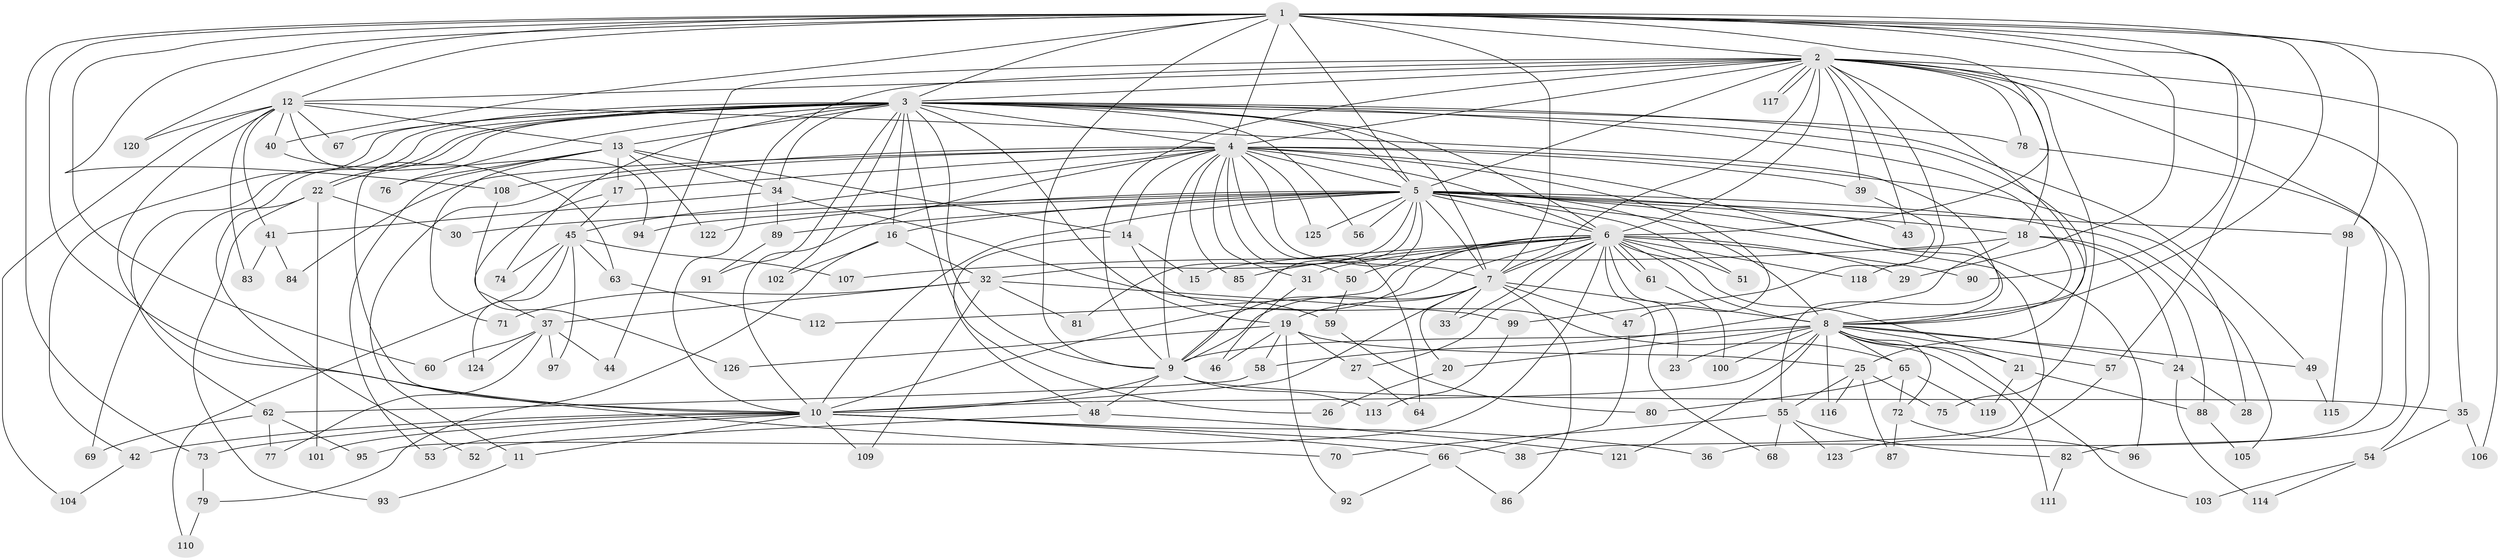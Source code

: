 // coarse degree distribution, {14: 0.015873015873015872, 40: 0.015873015873015872, 28: 0.015873015873015872, 8: 0.031746031746031744, 15: 0.015873015873015872, 12: 0.015873015873015872, 3: 0.15873015873015872, 9: 0.015873015873015872, 6: 0.06349206349206349, 5: 0.07936507936507936, 2: 0.4444444444444444, 4: 0.07936507936507936, 7: 0.015873015873015872, 1: 0.031746031746031744}
// Generated by graph-tools (version 1.1) at 2025/17/03/04/25 18:17:25]
// undirected, 126 vertices, 277 edges
graph export_dot {
graph [start="1"]
  node [color=gray90,style=filled];
  1;
  2;
  3;
  4;
  5;
  6;
  7;
  8;
  9;
  10;
  11;
  12;
  13;
  14;
  15;
  16;
  17;
  18;
  19;
  20;
  21;
  22;
  23;
  24;
  25;
  26;
  27;
  28;
  29;
  30;
  31;
  32;
  33;
  34;
  35;
  36;
  37;
  38;
  39;
  40;
  41;
  42;
  43;
  44;
  45;
  46;
  47;
  48;
  49;
  50;
  51;
  52;
  53;
  54;
  55;
  56;
  57;
  58;
  59;
  60;
  61;
  62;
  63;
  64;
  65;
  66;
  67;
  68;
  69;
  70;
  71;
  72;
  73;
  74;
  75;
  76;
  77;
  78;
  79;
  80;
  81;
  82;
  83;
  84;
  85;
  86;
  87;
  88;
  89;
  90;
  91;
  92;
  93;
  94;
  95;
  96;
  97;
  98;
  99;
  100;
  101;
  102;
  103;
  104;
  105;
  106;
  107;
  108;
  109;
  110;
  111;
  112;
  113;
  114;
  115;
  116;
  117;
  118;
  119;
  120;
  121;
  122;
  123;
  124;
  125;
  126;
  1 -- 2;
  1 -- 3;
  1 -- 4;
  1 -- 5;
  1 -- 6;
  1 -- 7;
  1 -- 8;
  1 -- 9;
  1 -- 10;
  1 -- 12;
  1 -- 29;
  1 -- 40;
  1 -- 57;
  1 -- 60;
  1 -- 73;
  1 -- 90;
  1 -- 98;
  1 -- 106;
  1 -- 108;
  1 -- 120;
  2 -- 3;
  2 -- 4;
  2 -- 5;
  2 -- 6;
  2 -- 7;
  2 -- 8;
  2 -- 9;
  2 -- 10;
  2 -- 12;
  2 -- 18;
  2 -- 35;
  2 -- 36;
  2 -- 39;
  2 -- 43;
  2 -- 44;
  2 -- 54;
  2 -- 75;
  2 -- 78;
  2 -- 117;
  2 -- 117;
  2 -- 118;
  3 -- 4;
  3 -- 5;
  3 -- 6;
  3 -- 7;
  3 -- 8;
  3 -- 9;
  3 -- 10;
  3 -- 13;
  3 -- 16;
  3 -- 19;
  3 -- 22;
  3 -- 22;
  3 -- 25;
  3 -- 26;
  3 -- 34;
  3 -- 42;
  3 -- 49;
  3 -- 52;
  3 -- 56;
  3 -- 62;
  3 -- 67;
  3 -- 74;
  3 -- 76;
  3 -- 78;
  3 -- 91;
  3 -- 102;
  4 -- 5;
  4 -- 6;
  4 -- 7;
  4 -- 8;
  4 -- 9;
  4 -- 10;
  4 -- 11;
  4 -- 14;
  4 -- 17;
  4 -- 28;
  4 -- 31;
  4 -- 39;
  4 -- 45;
  4 -- 47;
  4 -- 50;
  4 -- 64;
  4 -- 84;
  4 -- 85;
  4 -- 108;
  4 -- 125;
  5 -- 6;
  5 -- 7;
  5 -- 8;
  5 -- 9;
  5 -- 10;
  5 -- 16;
  5 -- 18;
  5 -- 30;
  5 -- 32;
  5 -- 38;
  5 -- 43;
  5 -- 51;
  5 -- 56;
  5 -- 81;
  5 -- 89;
  5 -- 94;
  5 -- 96;
  5 -- 98;
  5 -- 105;
  5 -- 122;
  5 -- 125;
  6 -- 7;
  6 -- 8;
  6 -- 9;
  6 -- 10;
  6 -- 15;
  6 -- 21;
  6 -- 23;
  6 -- 27;
  6 -- 29;
  6 -- 31;
  6 -- 33;
  6 -- 50;
  6 -- 51;
  6 -- 61;
  6 -- 61;
  6 -- 68;
  6 -- 85;
  6 -- 90;
  6 -- 95;
  6 -- 112;
  6 -- 118;
  7 -- 8;
  7 -- 9;
  7 -- 10;
  7 -- 19;
  7 -- 20;
  7 -- 33;
  7 -- 47;
  7 -- 86;
  8 -- 9;
  8 -- 10;
  8 -- 20;
  8 -- 21;
  8 -- 23;
  8 -- 24;
  8 -- 49;
  8 -- 57;
  8 -- 65;
  8 -- 72;
  8 -- 100;
  8 -- 103;
  8 -- 111;
  8 -- 116;
  8 -- 121;
  9 -- 10;
  9 -- 35;
  9 -- 48;
  9 -- 113;
  10 -- 11;
  10 -- 36;
  10 -- 38;
  10 -- 42;
  10 -- 53;
  10 -- 66;
  10 -- 73;
  10 -- 101;
  10 -- 109;
  11 -- 93;
  12 -- 13;
  12 -- 40;
  12 -- 41;
  12 -- 55;
  12 -- 67;
  12 -- 70;
  12 -- 83;
  12 -- 94;
  12 -- 104;
  12 -- 120;
  13 -- 14;
  13 -- 17;
  13 -- 34;
  13 -- 53;
  13 -- 71;
  13 -- 76;
  13 -- 122;
  14 -- 15;
  14 -- 48;
  14 -- 65;
  16 -- 32;
  16 -- 79;
  16 -- 102;
  17 -- 37;
  17 -- 45;
  18 -- 24;
  18 -- 58;
  18 -- 88;
  18 -- 107;
  19 -- 25;
  19 -- 27;
  19 -- 46;
  19 -- 58;
  19 -- 92;
  19 -- 126;
  20 -- 26;
  21 -- 88;
  21 -- 119;
  22 -- 30;
  22 -- 69;
  22 -- 93;
  22 -- 101;
  24 -- 28;
  24 -- 114;
  25 -- 55;
  25 -- 75;
  25 -- 87;
  25 -- 116;
  27 -- 64;
  31 -- 46;
  32 -- 37;
  32 -- 71;
  32 -- 81;
  32 -- 99;
  32 -- 109;
  34 -- 41;
  34 -- 59;
  34 -- 89;
  35 -- 54;
  35 -- 106;
  37 -- 44;
  37 -- 60;
  37 -- 77;
  37 -- 97;
  37 -- 124;
  39 -- 99;
  40 -- 63;
  41 -- 83;
  41 -- 84;
  42 -- 104;
  45 -- 63;
  45 -- 74;
  45 -- 97;
  45 -- 107;
  45 -- 110;
  45 -- 124;
  47 -- 66;
  48 -- 52;
  48 -- 121;
  49 -- 115;
  50 -- 59;
  54 -- 103;
  54 -- 114;
  55 -- 68;
  55 -- 70;
  55 -- 82;
  55 -- 123;
  57 -- 123;
  58 -- 62;
  59 -- 80;
  61 -- 100;
  62 -- 69;
  62 -- 77;
  62 -- 95;
  63 -- 112;
  65 -- 72;
  65 -- 80;
  65 -- 119;
  66 -- 86;
  66 -- 92;
  72 -- 87;
  72 -- 96;
  73 -- 79;
  78 -- 82;
  79 -- 110;
  82 -- 111;
  88 -- 105;
  89 -- 91;
  98 -- 115;
  99 -- 113;
  108 -- 126;
}
